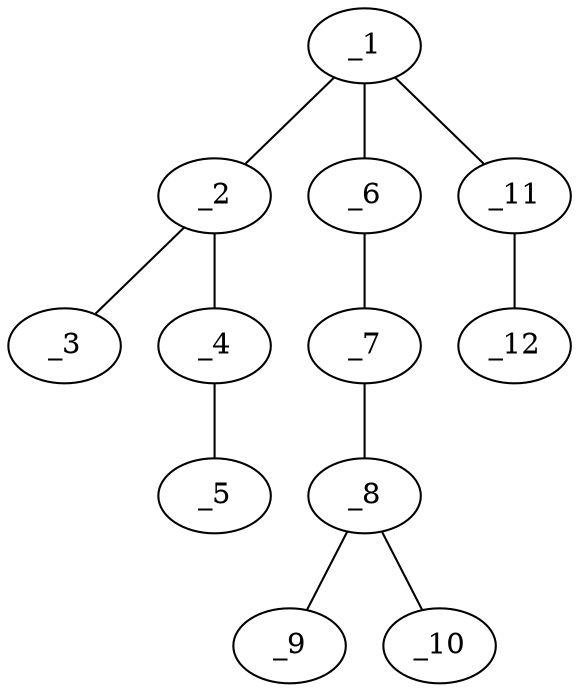 graph molid663927 {
	_1	 [charge=0,
		chem=1,
		symbol="C  ",
		x="5.4641",
		y=0];
	_2	 [charge=0,
		chem=1,
		symbol="C  ",
		x="6.3301",
		y="0.5"];
	_1 -- _2	 [valence=1];
	_6	 [charge=0,
		chem=4,
		symbol="N  ",
		x="4.5981",
		y="0.5"];
	_1 -- _6	 [valence=2];
	_11	 [charge=0,
		chem=1,
		symbol="C  ",
		x="5.4641",
		y="-1"];
	_1 -- _11	 [valence=1];
	_3	 [charge=0,
		chem=1,
		symbol="C  ",
		x="6.3301",
		y="1.5"];
	_2 -- _3	 [valence=1];
	_4	 [charge=0,
		chem=4,
		symbol="N  ",
		x="7.1962",
		y=0];
	_2 -- _4	 [valence=2];
	_5	 [charge=0,
		chem=2,
		symbol="O  ",
		x="8.0622",
		y="0.5"];
	_4 -- _5	 [valence=1];
	_7	 [charge=0,
		chem=4,
		symbol="N  ",
		x="3.7321",
		y=0];
	_6 -- _7	 [valence=1];
	_8	 [charge=0,
		chem=1,
		symbol="C  ",
		x="2.866",
		y="0.5"];
	_7 -- _8	 [valence=1];
	_9	 [charge=0,
		chem=4,
		symbol="N  ",
		x=2,
		y=0];
	_8 -- _9	 [valence=1];
	_10	 [charge=0,
		chem=5,
		symbol="S  ",
		x="2.866",
		y="1.5"];
	_8 -- _10	 [valence=2];
	_12	 [charge=0,
		chem=1,
		symbol="C  ",
		x="4.5981",
		y="-1.5"];
	_11 -- _12	 [valence=1];
}
